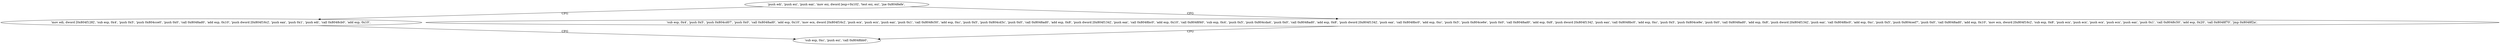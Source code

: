 digraph "func" {
"134516240" [label = "'push edi', 'push esi', 'push eax', 'mov esi, dword [esp+0x10]', 'test esi, esi', 'jne 0x8048efe', " ]
"134516478" [label = "'mov edi, dword [0x804f128]', 'sub esp, 0x4', 'push 0x5', 'push 0x804cce0', 'push 0x0', 'call 0x8048ad0', 'add esp, 0x10', 'push dword [0x804f16c]', 'push eax', 'push 0x1', 'push edi', 'call 0x8048cb0', 'add esp, 0x10', " ]
"134516255" [label = "'sub esp, 0x4', 'push 0x5', 'push 0x804cd07', 'push 0x0', 'call 0x8048ad0', 'add esp, 0x10', 'mov ecx, dword [0x804f16c]', 'push ecx', 'push ecx', 'push eax', 'push 0x1', 'call 0x8048c50', 'add esp, 0xc', 'push 0x5', 'push 0x804cd3c', 'push 0x0', 'call 0x8048ad0', 'add esp, 0x8', 'push dword [0x804f134]', 'push eax', 'call 0x8048bc0', 'add esp, 0x10', 'call 0x8048f40', 'sub esp, 0x4', 'push 0x5', 'push 0x804cda4', 'push 0x0', 'call 0x8048ad0', 'add esp, 0x8', 'push dword [0x804f134]', 'push eax', 'call 0x8048bc0', 'add esp, 0xc', 'push 0x5', 'push 0x804ce6e', 'push 0x0', 'call 0x8048ad0', 'add esp, 0x8', 'push dword [0x804f134]', 'push eax', 'call 0x8048bc0', 'add esp, 0xc', 'push 0x5', 'push 0x804ce9e', 'push 0x0', 'call 0x8048ad0', 'add esp, 0x8', 'push dword [0x804f134]', 'push eax', 'call 0x8048bc0', 'add esp, 0xc', 'push 0x5', 'push 0x804ced7', 'push 0x0', 'call 0x8048ad0', 'add esp, 0x10', 'mov ecx, dword [0x804f16c]', 'sub esp, 0x8', 'push ecx', 'push ecx', 'push ecx', 'push ecx', 'push eax', 'push 0x1', 'call 0x8048c50', 'add esp, 0x20', 'call 0x8048f70', 'jmp 0x8048f2a', " ]
"134516522" [label = "'sub esp, 0xc', 'push esi', 'call 0x8048bb0', " ]
"134516240" -> "134516478" [ label = "CFG" ]
"134516240" -> "134516255" [ label = "CFG" ]
"134516478" -> "134516522" [ label = "CFG" ]
"134516255" -> "134516522" [ label = "CFG" ]
}
